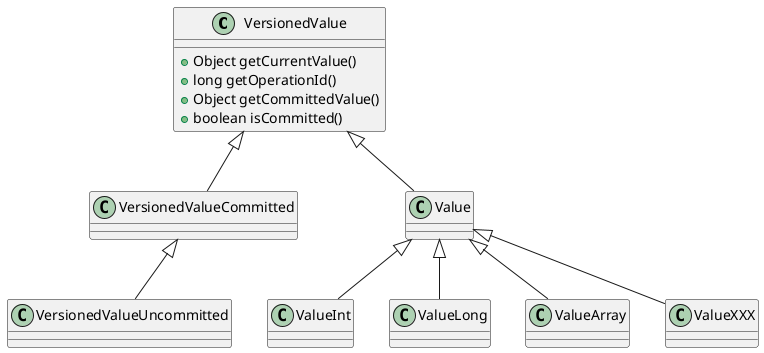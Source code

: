 @startuml

class VersionedValue{
+ Object getCurrentValue()
+ long getOperationId()
+ Object getCommittedValue()
+ boolean isCommitted()
}
class VersionedValueCommitted
class VersionedValueUncommitted

class Value
class ValueInt
class ValueLong
class ValueArray
class ValueXXX


VersionedValue <|-- VersionedValueCommitted
VersionedValueCommitted <|-- VersionedValueUncommitted

VersionedValue <|--Value
Value <|--ValueInt
Value <|--ValueLong
Value <|--ValueXXX
Value <|--ValueArray

@enduml